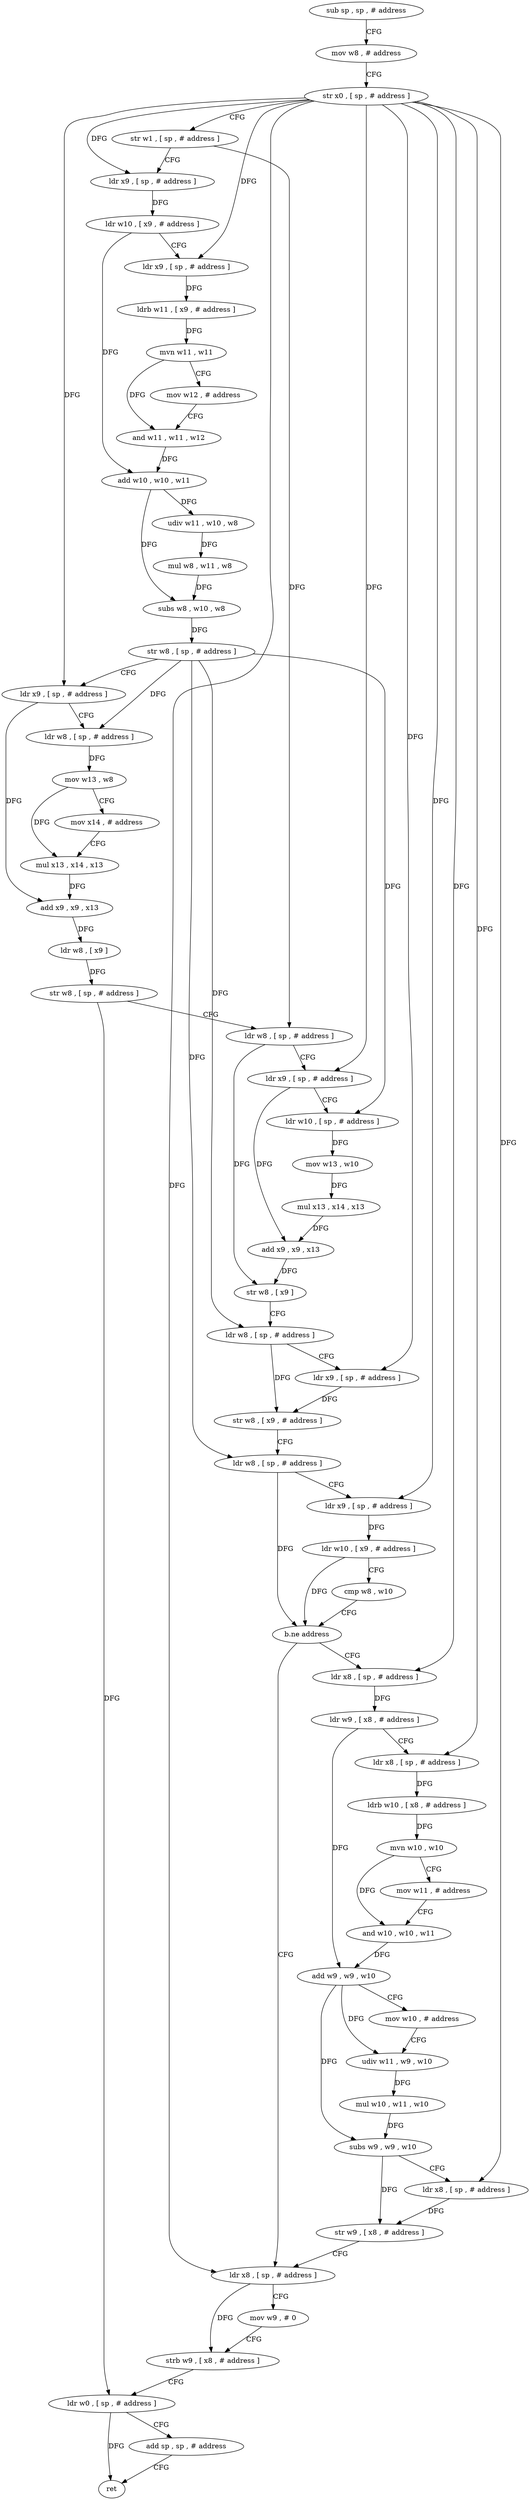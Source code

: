 digraph "func" {
"4238720" [label = "sub sp , sp , # address" ]
"4238724" [label = "mov w8 , # address" ]
"4238728" [label = "str x0 , [ sp , # address ]" ]
"4238732" [label = "str w1 , [ sp , # address ]" ]
"4238736" [label = "ldr x9 , [ sp , # address ]" ]
"4238740" [label = "ldr w10 , [ x9 , # address ]" ]
"4238744" [label = "ldr x9 , [ sp , # address ]" ]
"4238748" [label = "ldrb w11 , [ x9 , # address ]" ]
"4238752" [label = "mvn w11 , w11" ]
"4238756" [label = "mov w12 , # address" ]
"4238760" [label = "and w11 , w11 , w12" ]
"4238764" [label = "add w10 , w10 , w11" ]
"4238768" [label = "udiv w11 , w10 , w8" ]
"4238772" [label = "mul w8 , w11 , w8" ]
"4238776" [label = "subs w8 , w10 , w8" ]
"4238780" [label = "str w8 , [ sp , # address ]" ]
"4238784" [label = "ldr x9 , [ sp , # address ]" ]
"4238788" [label = "ldr w8 , [ sp , # address ]" ]
"4238792" [label = "mov w13 , w8" ]
"4238796" [label = "mov x14 , # address" ]
"4238800" [label = "mul x13 , x14 , x13" ]
"4238804" [label = "add x9 , x9 , x13" ]
"4238808" [label = "ldr w8 , [ x9 ]" ]
"4238812" [label = "str w8 , [ sp , # address ]" ]
"4238816" [label = "ldr w8 , [ sp , # address ]" ]
"4238820" [label = "ldr x9 , [ sp , # address ]" ]
"4238824" [label = "ldr w10 , [ sp , # address ]" ]
"4238828" [label = "mov w13 , w10" ]
"4238832" [label = "mul x13 , x14 , x13" ]
"4238836" [label = "add x9 , x9 , x13" ]
"4238840" [label = "str w8 , [ x9 ]" ]
"4238844" [label = "ldr w8 , [ sp , # address ]" ]
"4238848" [label = "ldr x9 , [ sp , # address ]" ]
"4238852" [label = "str w8 , [ x9 , # address ]" ]
"4238856" [label = "ldr w8 , [ sp , # address ]" ]
"4238860" [label = "ldr x9 , [ sp , # address ]" ]
"4238864" [label = "ldr w10 , [ x9 , # address ]" ]
"4238868" [label = "cmp w8 , w10" ]
"4238872" [label = "b.ne address" ]
"4238932" [label = "ldr x8 , [ sp , # address ]" ]
"4238876" [label = "ldr x8 , [ sp , # address ]" ]
"4238936" [label = "mov w9 , # 0" ]
"4238940" [label = "strb w9 , [ x8 , # address ]" ]
"4238944" [label = "ldr w0 , [ sp , # address ]" ]
"4238948" [label = "add sp , sp , # address" ]
"4238952" [label = "ret" ]
"4238880" [label = "ldr w9 , [ x8 , # address ]" ]
"4238884" [label = "ldr x8 , [ sp , # address ]" ]
"4238888" [label = "ldrb w10 , [ x8 , # address ]" ]
"4238892" [label = "mvn w10 , w10" ]
"4238896" [label = "mov w11 , # address" ]
"4238900" [label = "and w10 , w10 , w11" ]
"4238904" [label = "add w9 , w9 , w10" ]
"4238908" [label = "mov w10 , # address" ]
"4238912" [label = "udiv w11 , w9 , w10" ]
"4238916" [label = "mul w10 , w11 , w10" ]
"4238920" [label = "subs w9 , w9 , w10" ]
"4238924" [label = "ldr x8 , [ sp , # address ]" ]
"4238928" [label = "str w9 , [ x8 , # address ]" ]
"4238720" -> "4238724" [ label = "CFG" ]
"4238724" -> "4238728" [ label = "CFG" ]
"4238728" -> "4238732" [ label = "CFG" ]
"4238728" -> "4238736" [ label = "DFG" ]
"4238728" -> "4238744" [ label = "DFG" ]
"4238728" -> "4238784" [ label = "DFG" ]
"4238728" -> "4238820" [ label = "DFG" ]
"4238728" -> "4238848" [ label = "DFG" ]
"4238728" -> "4238860" [ label = "DFG" ]
"4238728" -> "4238932" [ label = "DFG" ]
"4238728" -> "4238876" [ label = "DFG" ]
"4238728" -> "4238884" [ label = "DFG" ]
"4238728" -> "4238924" [ label = "DFG" ]
"4238732" -> "4238736" [ label = "CFG" ]
"4238732" -> "4238816" [ label = "DFG" ]
"4238736" -> "4238740" [ label = "DFG" ]
"4238740" -> "4238744" [ label = "CFG" ]
"4238740" -> "4238764" [ label = "DFG" ]
"4238744" -> "4238748" [ label = "DFG" ]
"4238748" -> "4238752" [ label = "DFG" ]
"4238752" -> "4238756" [ label = "CFG" ]
"4238752" -> "4238760" [ label = "DFG" ]
"4238756" -> "4238760" [ label = "CFG" ]
"4238760" -> "4238764" [ label = "DFG" ]
"4238764" -> "4238768" [ label = "DFG" ]
"4238764" -> "4238776" [ label = "DFG" ]
"4238768" -> "4238772" [ label = "DFG" ]
"4238772" -> "4238776" [ label = "DFG" ]
"4238776" -> "4238780" [ label = "DFG" ]
"4238780" -> "4238784" [ label = "CFG" ]
"4238780" -> "4238788" [ label = "DFG" ]
"4238780" -> "4238824" [ label = "DFG" ]
"4238780" -> "4238844" [ label = "DFG" ]
"4238780" -> "4238856" [ label = "DFG" ]
"4238784" -> "4238788" [ label = "CFG" ]
"4238784" -> "4238804" [ label = "DFG" ]
"4238788" -> "4238792" [ label = "DFG" ]
"4238792" -> "4238796" [ label = "CFG" ]
"4238792" -> "4238800" [ label = "DFG" ]
"4238796" -> "4238800" [ label = "CFG" ]
"4238800" -> "4238804" [ label = "DFG" ]
"4238804" -> "4238808" [ label = "DFG" ]
"4238808" -> "4238812" [ label = "DFG" ]
"4238812" -> "4238816" [ label = "CFG" ]
"4238812" -> "4238944" [ label = "DFG" ]
"4238816" -> "4238820" [ label = "CFG" ]
"4238816" -> "4238840" [ label = "DFG" ]
"4238820" -> "4238824" [ label = "CFG" ]
"4238820" -> "4238836" [ label = "DFG" ]
"4238824" -> "4238828" [ label = "DFG" ]
"4238828" -> "4238832" [ label = "DFG" ]
"4238832" -> "4238836" [ label = "DFG" ]
"4238836" -> "4238840" [ label = "DFG" ]
"4238840" -> "4238844" [ label = "CFG" ]
"4238844" -> "4238848" [ label = "CFG" ]
"4238844" -> "4238852" [ label = "DFG" ]
"4238848" -> "4238852" [ label = "DFG" ]
"4238852" -> "4238856" [ label = "CFG" ]
"4238856" -> "4238860" [ label = "CFG" ]
"4238856" -> "4238872" [ label = "DFG" ]
"4238860" -> "4238864" [ label = "DFG" ]
"4238864" -> "4238868" [ label = "CFG" ]
"4238864" -> "4238872" [ label = "DFG" ]
"4238868" -> "4238872" [ label = "CFG" ]
"4238872" -> "4238932" [ label = "CFG" ]
"4238872" -> "4238876" [ label = "CFG" ]
"4238932" -> "4238936" [ label = "CFG" ]
"4238932" -> "4238940" [ label = "DFG" ]
"4238876" -> "4238880" [ label = "DFG" ]
"4238936" -> "4238940" [ label = "CFG" ]
"4238940" -> "4238944" [ label = "CFG" ]
"4238944" -> "4238948" [ label = "CFG" ]
"4238944" -> "4238952" [ label = "DFG" ]
"4238948" -> "4238952" [ label = "CFG" ]
"4238880" -> "4238884" [ label = "CFG" ]
"4238880" -> "4238904" [ label = "DFG" ]
"4238884" -> "4238888" [ label = "DFG" ]
"4238888" -> "4238892" [ label = "DFG" ]
"4238892" -> "4238896" [ label = "CFG" ]
"4238892" -> "4238900" [ label = "DFG" ]
"4238896" -> "4238900" [ label = "CFG" ]
"4238900" -> "4238904" [ label = "DFG" ]
"4238904" -> "4238908" [ label = "CFG" ]
"4238904" -> "4238912" [ label = "DFG" ]
"4238904" -> "4238920" [ label = "DFG" ]
"4238908" -> "4238912" [ label = "CFG" ]
"4238912" -> "4238916" [ label = "DFG" ]
"4238916" -> "4238920" [ label = "DFG" ]
"4238920" -> "4238924" [ label = "CFG" ]
"4238920" -> "4238928" [ label = "DFG" ]
"4238924" -> "4238928" [ label = "DFG" ]
"4238928" -> "4238932" [ label = "CFG" ]
}
